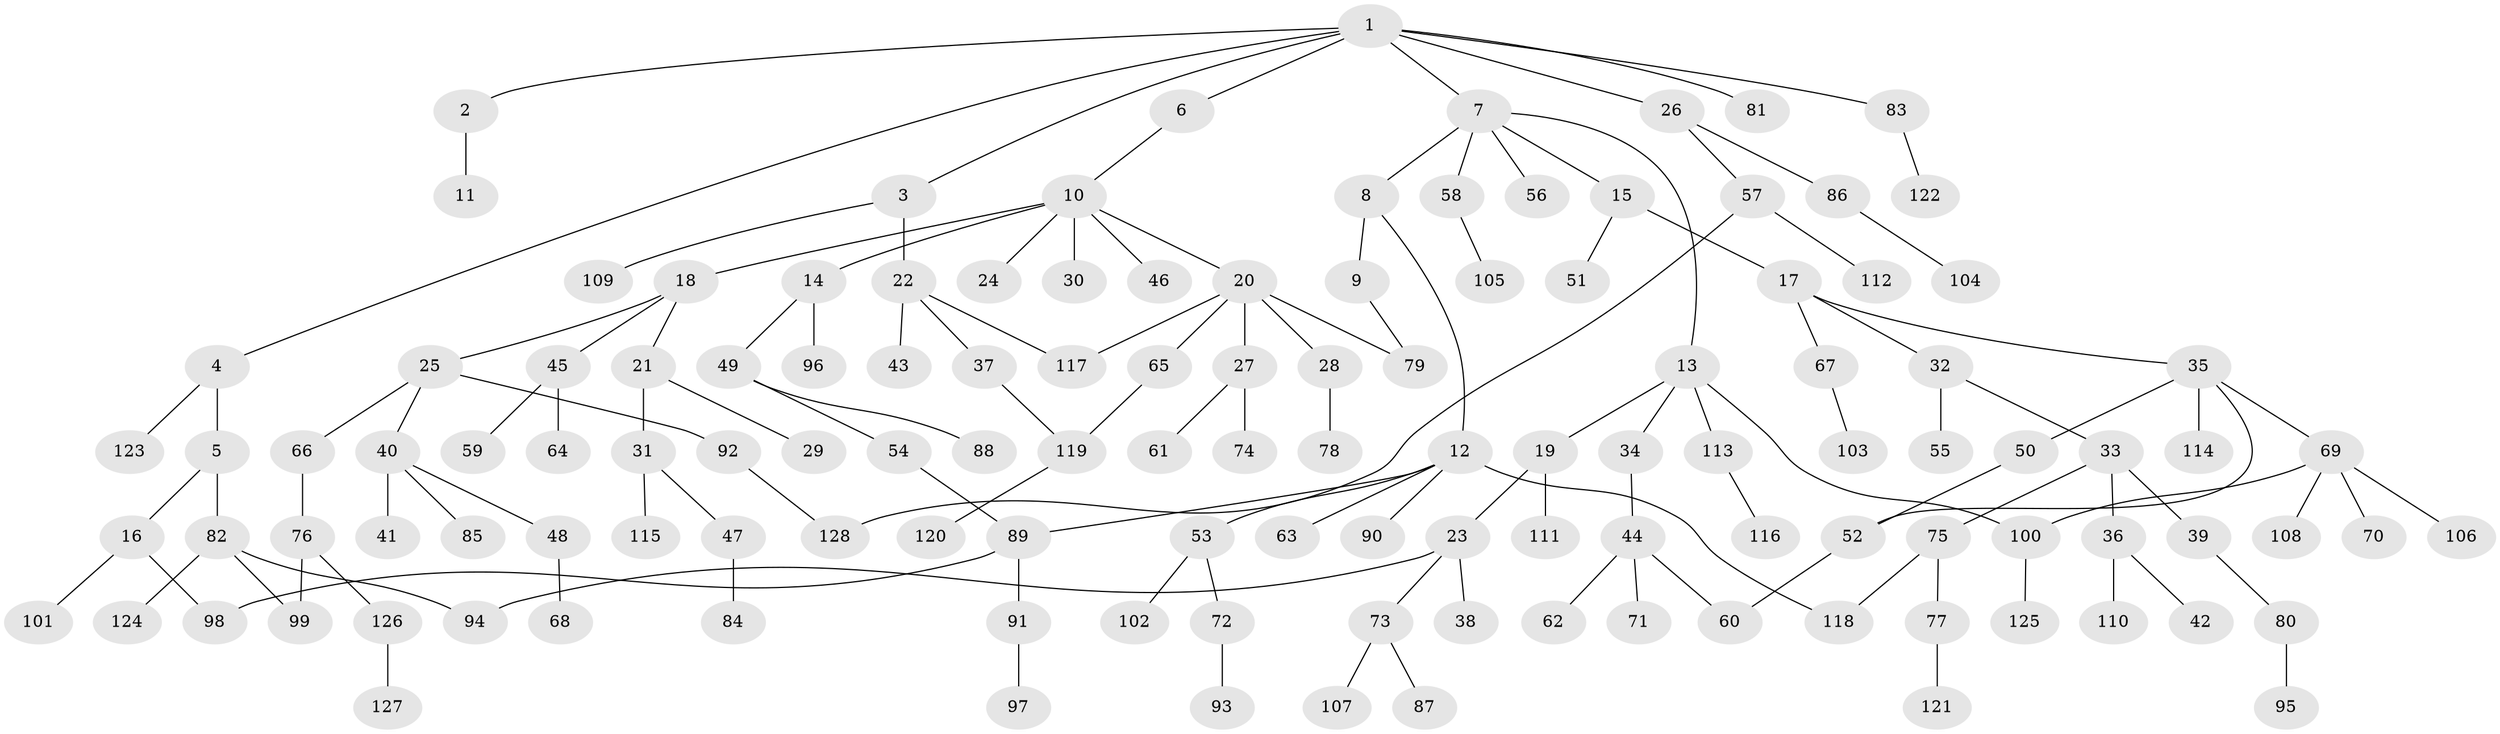 // Generated by graph-tools (version 1.1) at 2025/25/03/09/25 03:25:26]
// undirected, 128 vertices, 139 edges
graph export_dot {
graph [start="1"]
  node [color=gray90,style=filled];
  1;
  2;
  3;
  4;
  5;
  6;
  7;
  8;
  9;
  10;
  11;
  12;
  13;
  14;
  15;
  16;
  17;
  18;
  19;
  20;
  21;
  22;
  23;
  24;
  25;
  26;
  27;
  28;
  29;
  30;
  31;
  32;
  33;
  34;
  35;
  36;
  37;
  38;
  39;
  40;
  41;
  42;
  43;
  44;
  45;
  46;
  47;
  48;
  49;
  50;
  51;
  52;
  53;
  54;
  55;
  56;
  57;
  58;
  59;
  60;
  61;
  62;
  63;
  64;
  65;
  66;
  67;
  68;
  69;
  70;
  71;
  72;
  73;
  74;
  75;
  76;
  77;
  78;
  79;
  80;
  81;
  82;
  83;
  84;
  85;
  86;
  87;
  88;
  89;
  90;
  91;
  92;
  93;
  94;
  95;
  96;
  97;
  98;
  99;
  100;
  101;
  102;
  103;
  104;
  105;
  106;
  107;
  108;
  109;
  110;
  111;
  112;
  113;
  114;
  115;
  116;
  117;
  118;
  119;
  120;
  121;
  122;
  123;
  124;
  125;
  126;
  127;
  128;
  1 -- 2;
  1 -- 3;
  1 -- 4;
  1 -- 6;
  1 -- 7;
  1 -- 26;
  1 -- 81;
  1 -- 83;
  2 -- 11;
  3 -- 22;
  3 -- 109;
  4 -- 5;
  4 -- 123;
  5 -- 16;
  5 -- 82;
  6 -- 10;
  7 -- 8;
  7 -- 13;
  7 -- 15;
  7 -- 56;
  7 -- 58;
  8 -- 9;
  8 -- 12;
  9 -- 79;
  10 -- 14;
  10 -- 18;
  10 -- 20;
  10 -- 24;
  10 -- 30;
  10 -- 46;
  12 -- 53;
  12 -- 63;
  12 -- 90;
  12 -- 89;
  12 -- 118;
  13 -- 19;
  13 -- 34;
  13 -- 113;
  13 -- 100;
  14 -- 49;
  14 -- 96;
  15 -- 17;
  15 -- 51;
  16 -- 101;
  16 -- 98;
  17 -- 32;
  17 -- 35;
  17 -- 67;
  18 -- 21;
  18 -- 25;
  18 -- 45;
  19 -- 23;
  19 -- 111;
  20 -- 27;
  20 -- 28;
  20 -- 65;
  20 -- 79;
  20 -- 117;
  21 -- 29;
  21 -- 31;
  22 -- 37;
  22 -- 43;
  22 -- 117;
  23 -- 38;
  23 -- 73;
  23 -- 94;
  25 -- 40;
  25 -- 66;
  25 -- 92;
  26 -- 57;
  26 -- 86;
  27 -- 61;
  27 -- 74;
  28 -- 78;
  31 -- 47;
  31 -- 115;
  32 -- 33;
  32 -- 55;
  33 -- 36;
  33 -- 39;
  33 -- 75;
  34 -- 44;
  35 -- 50;
  35 -- 69;
  35 -- 114;
  35 -- 52;
  36 -- 42;
  36 -- 110;
  37 -- 119;
  39 -- 80;
  40 -- 41;
  40 -- 48;
  40 -- 85;
  44 -- 62;
  44 -- 71;
  44 -- 60;
  45 -- 59;
  45 -- 64;
  47 -- 84;
  48 -- 68;
  49 -- 54;
  49 -- 88;
  50 -- 52;
  52 -- 60;
  53 -- 72;
  53 -- 102;
  54 -- 89;
  57 -- 112;
  57 -- 128;
  58 -- 105;
  65 -- 119;
  66 -- 76;
  67 -- 103;
  69 -- 70;
  69 -- 100;
  69 -- 106;
  69 -- 108;
  72 -- 93;
  73 -- 87;
  73 -- 107;
  75 -- 77;
  75 -- 118;
  76 -- 126;
  76 -- 99;
  77 -- 121;
  80 -- 95;
  82 -- 94;
  82 -- 99;
  82 -- 124;
  83 -- 122;
  86 -- 104;
  89 -- 91;
  89 -- 98;
  91 -- 97;
  92 -- 128;
  100 -- 125;
  113 -- 116;
  119 -- 120;
  126 -- 127;
}
